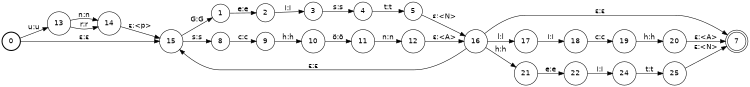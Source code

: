digraph FSM {
  graph [
    rankdir = LR
    size = "5.0,5.0"
    fontsize = 14
    label = ""
    nodesep = "0.250000"
    ranksep = "0.400000"
    center = 1
  ];
  node [ 
    fontname="Helvetica"
    fontsize=14
  ];
  edge [ 
    fontname="Helvetica"
    fontsize=14
  ];

0 [label = "0", shape = circle, style = bold]
  0 -> 13 [label = "u:u"] 
  0 -> 15 [label = "ε:ε"]
15 [label = "15", shape = circle, style = solid]
  15 -> 1 [label = "G:G"]
  15 -> 8 [label = "s:s"]
1 [label = "1", shape = circle, style = solid]
  1 -> 2 [label = "e:e"]
2 [label = "2", shape = circle, style = solid]
  2 -> 3 [label = "i:i"]
3 [label = "3", shape = circle, style = solid]
  3 -> 4 [label = "s:s"]
4 [label = "4", shape = circle, style = solid]
  4 -> 5 [label = "t:t"]
5 [label = "5", shape = circle, style = solid]
  5 -> 16 [label = "ε:<N>"]
7 [label = "7", shape = doublecircle, style = solid]
8 [label = "8", shape = circle, style = solid]
  8 -> 9 [label = "c:c"]
9 [label = "9", shape = circle, style = solid]
  9 -> 10 [label = "h:h"]
10 [label = "10", shape = circle, style = solid]
  10 -> 11 [label = "ö:ö"]
11 [label = "11", shape = circle, style = solid]
  11 -> 12 [label = "n:n"]
12 [label = "12", shape = circle, style = solid]
  12 -> 16 [label = "ε:<A>"]
13 [label = "13", shape = circle, style = solid]
  13 -> 14 [label = "n:n"]
  13 -> 14 [label = "r:r"]
14 [label = "14", shape = circle, style = solid]
  14 -> 15 [label = "ε:<p>"]
16 [label = "16", shape = circle, style = solid]
  16 -> 7 [label = "ε:ε"]
  16 -> 17 [label = "l:l"] 
  16 -> 21 [label = "h:h"] 
  16 -> 15 [label = "ε:ε"]
17 [label = "17", shape = circle, style = solid]
  17 -> 18 [label = "i:i"] 
18 [label = "18", shape = circle, style = solid]
  18 -> 19 [label = "c:c"] 
19 [label = "19", shape = circle, style = solid]
  19 -> 20 [label = "h:h"] 
20 [label = "20", shape = circle, style = solid]
  20 -> 7 [label = "ε:<A>"]
21 [label = "21", shape = circle, style = solid]
  21 -> 22 [label = "e:e"] 
22 [label = "22", shape = circle, style = solid]
  22 -> 24 [label = "i:i"] 
24 [label = "24", shape = circle, style = solid]
  24 -> 25 [label = "t:t"] 
25 [label = "25", shape = circle, style = solid]
  25 -> 7 [label = "ε:<N>"]
}
